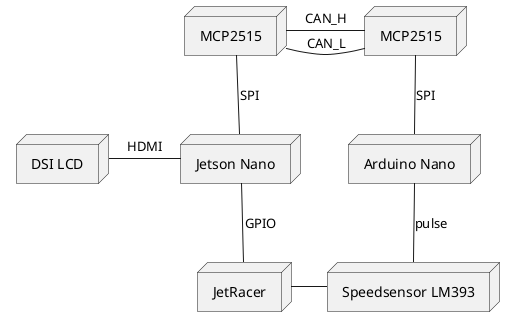@startuml InstrumentCluster

node "JetRacer" as JR
node "Jetson Nano" as JN
node "DSI LCD" as LCD
node "Arduino Nano" as ARDN
node "Speedsensor LM393" as LM393
node "MCP2515" as CANI_1
node "MCP2515" as CANI_2

CANI_1 - CANI_2: CAN_L
CANI_1 - CANI_2: CAN_H

JN -u- CANI_1: SPI
CANI_2 -d- ARDN : SPI

JR -u- JN: GPIO
JR -r- LM393
JN -l- LCD: HDMI

ARDN -d- LM393: pulse

@enduml
